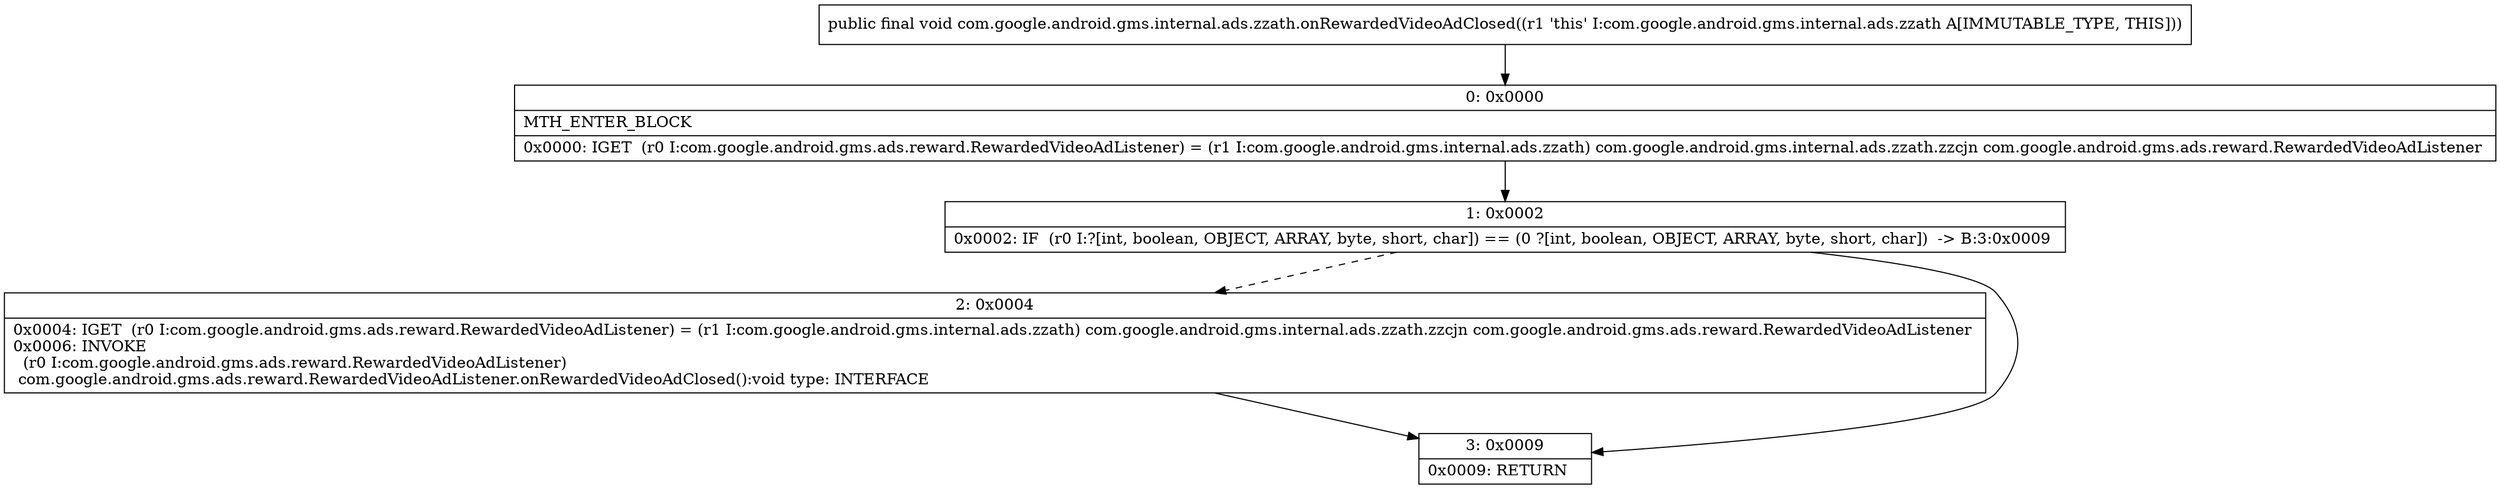 digraph "CFG forcom.google.android.gms.internal.ads.zzath.onRewardedVideoAdClosed()V" {
Node_0 [shape=record,label="{0\:\ 0x0000|MTH_ENTER_BLOCK\l|0x0000: IGET  (r0 I:com.google.android.gms.ads.reward.RewardedVideoAdListener) = (r1 I:com.google.android.gms.internal.ads.zzath) com.google.android.gms.internal.ads.zzath.zzcjn com.google.android.gms.ads.reward.RewardedVideoAdListener \l}"];
Node_1 [shape=record,label="{1\:\ 0x0002|0x0002: IF  (r0 I:?[int, boolean, OBJECT, ARRAY, byte, short, char]) == (0 ?[int, boolean, OBJECT, ARRAY, byte, short, char])  \-\> B:3:0x0009 \l}"];
Node_2 [shape=record,label="{2\:\ 0x0004|0x0004: IGET  (r0 I:com.google.android.gms.ads.reward.RewardedVideoAdListener) = (r1 I:com.google.android.gms.internal.ads.zzath) com.google.android.gms.internal.ads.zzath.zzcjn com.google.android.gms.ads.reward.RewardedVideoAdListener \l0x0006: INVOKE  \l  (r0 I:com.google.android.gms.ads.reward.RewardedVideoAdListener)\l com.google.android.gms.ads.reward.RewardedVideoAdListener.onRewardedVideoAdClosed():void type: INTERFACE \l}"];
Node_3 [shape=record,label="{3\:\ 0x0009|0x0009: RETURN   \l}"];
MethodNode[shape=record,label="{public final void com.google.android.gms.internal.ads.zzath.onRewardedVideoAdClosed((r1 'this' I:com.google.android.gms.internal.ads.zzath A[IMMUTABLE_TYPE, THIS])) }"];
MethodNode -> Node_0;
Node_0 -> Node_1;
Node_1 -> Node_2[style=dashed];
Node_1 -> Node_3;
Node_2 -> Node_3;
}


